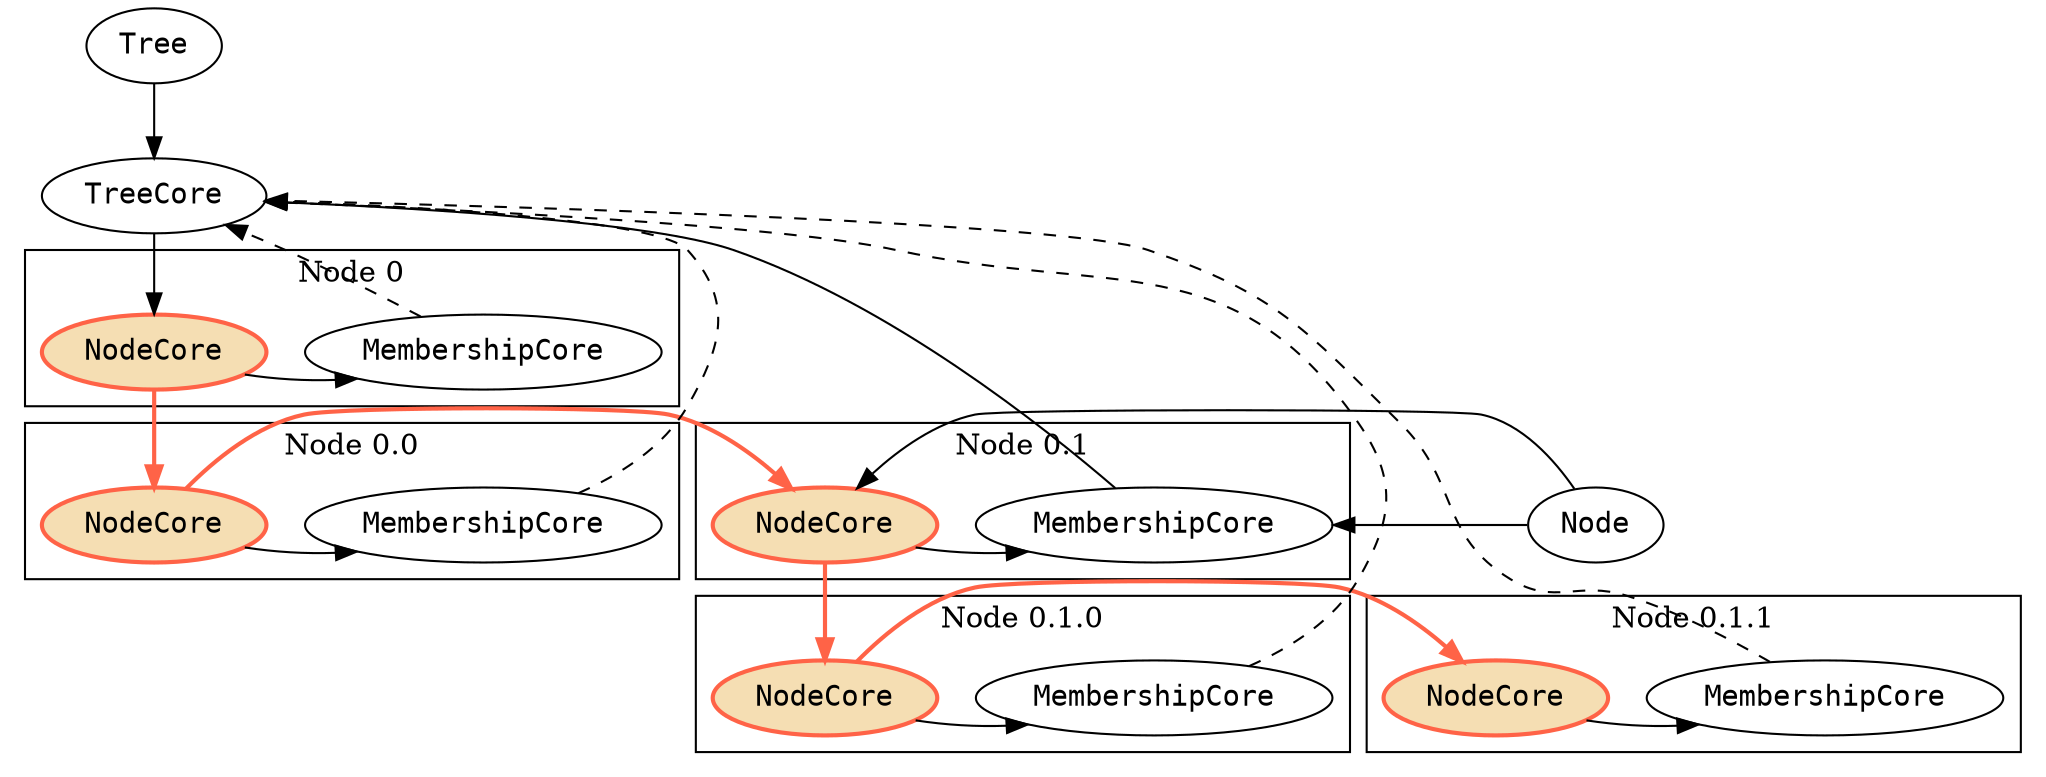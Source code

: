 ///bin/true <<//
/*
//
cd "$(dirname "$(readlink -f "$0")")"
dot -Tsvg "$0" -o "$(basename "$0" .dot)".svg
exit
*/

digraph "Internal structures (NodeCore)" {
	newrank=true;
	node [
		fontname=monospace,
	];

	treecore0 [label="TreeCore"];
	tree0_0 [label="Tree"];
	tree0_0 -> treecore0;
	{ rank=same; tree0_0; }
	{ rank=same; treecore0; }

	subgraph cluster_node0 {
		label="Node 0";
		node0_nodecore [label="NodeCore", color=tomato, style="bold,filled", fillcolor=wheat];
		node0_membership [label="MembershipCore"];
		node0_nodecore -> node0_membership [constraint=false];
		{
			rank = same;
			node0_nodecore -> node0_membership [style=invis];
		}
	}
	node0_membership -> treecore0 [constraint=false, style=dashed];

	subgraph cluster_node0_0 {
		label="Node 0.0";
		node0_0_nodecore [label="NodeCore", color=tomato, style="bold,filled", fillcolor=wheat];
		node0_0_membership [label="MembershipCore"];
		node0_0_nodecore -> node0_0_membership [constraint=false];
		{
			rank = same;
			node0_0_nodecore;
			node0_0_membership;
		}
	}
	node0_0_membership -> treecore0 [constraint=false, style=dashed];

	subgraph cluster_node0_1 {
		label="Node 0.1";
		node0_1_nodecore [label="NodeCore", color=tomato, style="bold,filled", fillcolor=wheat];
		node0_1_membership [label="MembershipCore"];
		node0_1_nodecore -> node0_1_membership [constraint=false];
		{
			rank=same;
			node0_1_nodecore;
			node0_1_membership;
		}
	}
	// `style=solid` since `node0_handle` has the reference to this node.
	node0_1_membership -> treecore0 [constraint=false, style=solid];

	subgraph cluster_node0_1_0 {
		label="Node 0.1.0";
		node0_1_0_nodecore [label="NodeCore", color=tomato, style="bold,filled", fillcolor=wheat];
		node0_1_0_membership [label="MembershipCore"];
		node0_1_0_nodecore -> node0_1_0_membership [constraint=false];
		{
			rank = same;
			node0_1_0_nodecore;
			node0_1_0_membership;
		}
	}
	node0_1_0_membership -> treecore0 [constraint=false, style=dashed];

	subgraph cluster_node0_1_1 {
		label="Node 0.1.1";
		node0_1_1_nodecore [label="NodeCore", color=tomato, style="bold,filled", fillcolor=wheat];
		node0_1_1_membership [label="MembershipCore"];
		node0_1_1_nodecore -> node0_1_1_membership [constraint=false];
		{
			rank=same;
			node0_1_1_nodecore;
			node0_1_1_membership;
		}
	}
	node0_1_1_membership -> treecore0 [constraint=false, style=dashed];

	treecore0 -> node0_nodecore;
	node0_nodecore -> node0_0_nodecore [color=tomato, style=bold];
	node0_1_nodecore -> node0_1_0_nodecore [color=tomato, style=bold];

	node0_0_nodecore -> node0_1_nodecore [constraint=false, color=tomato, style=bold];
	node0_1_0_nodecore -> node0_1_1_nodecore [constraint=false, color=tomato, style=bold];

	node0_handle [label="Node"];
	node0_handle -> node0_1_nodecore;
	node0_handle -> node0_1_membership;

	// Horizontal ordering.
	{
		rank=same;
		node0_nodecore -> node0_membership [style=invis];
	}
	{
		rank=same;
		node0_0_nodecore -> node0_0_membership -> node0_1_nodecore -> node0_1_membership -> node0_handle [style=invis];
	}
	{
		rank=same;
		node0_1_0_nodecore -> node0_1_0_membership -> node0_1_1_nodecore -> node0_1_1_membership [style=invis];
	}
}
